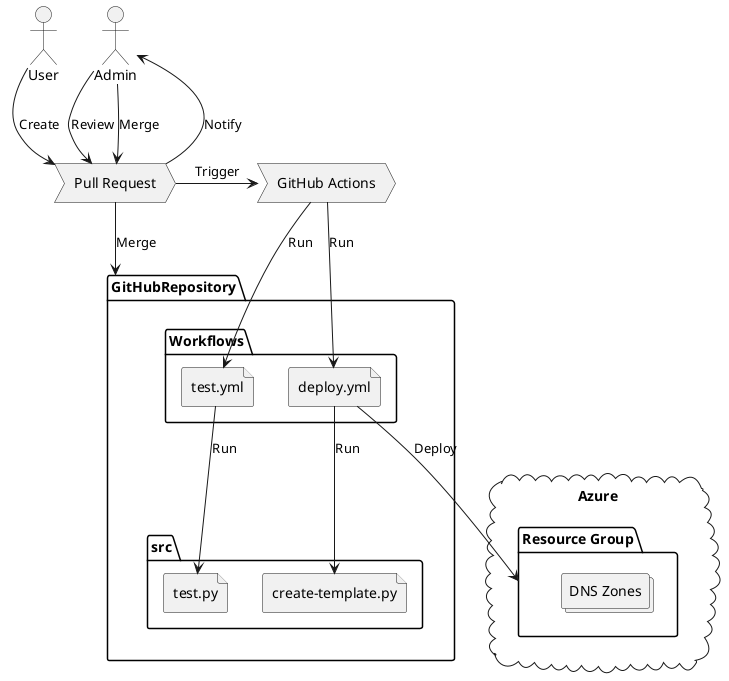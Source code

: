 @startuml

together {
    actor User
    actor Admin
}

folder GitHubRepository {
    folder "src" {
        file "create-template.py"
        file "test.py"
    }
    folder "Workflows" {
        file "deploy.yml"
        file "test.yml"
    }
}

process "Pull Request" as PR
process "GitHub Actions" as GHA

cloud Azure {
    folder "Resource Group" {
        collections "DNS Zones"
    }
}

User -> PR : Create
Admin -d-> PR : Review
GHA -d-> "test.yml" : Run
"test.yml" -d-> "test.py" : Run
PR -> Admin : Notify
Admin -d-> PR : Merge
PR -d-> GitHubRepository : Merge
PR -> GHA : Trigger
GHA -d-> "deploy.yml" : Run
"deploy.yml" -d-> "create-template.py" : Run
"deploy.yml" -d-> "Resource Group" : Deploy
@enduml